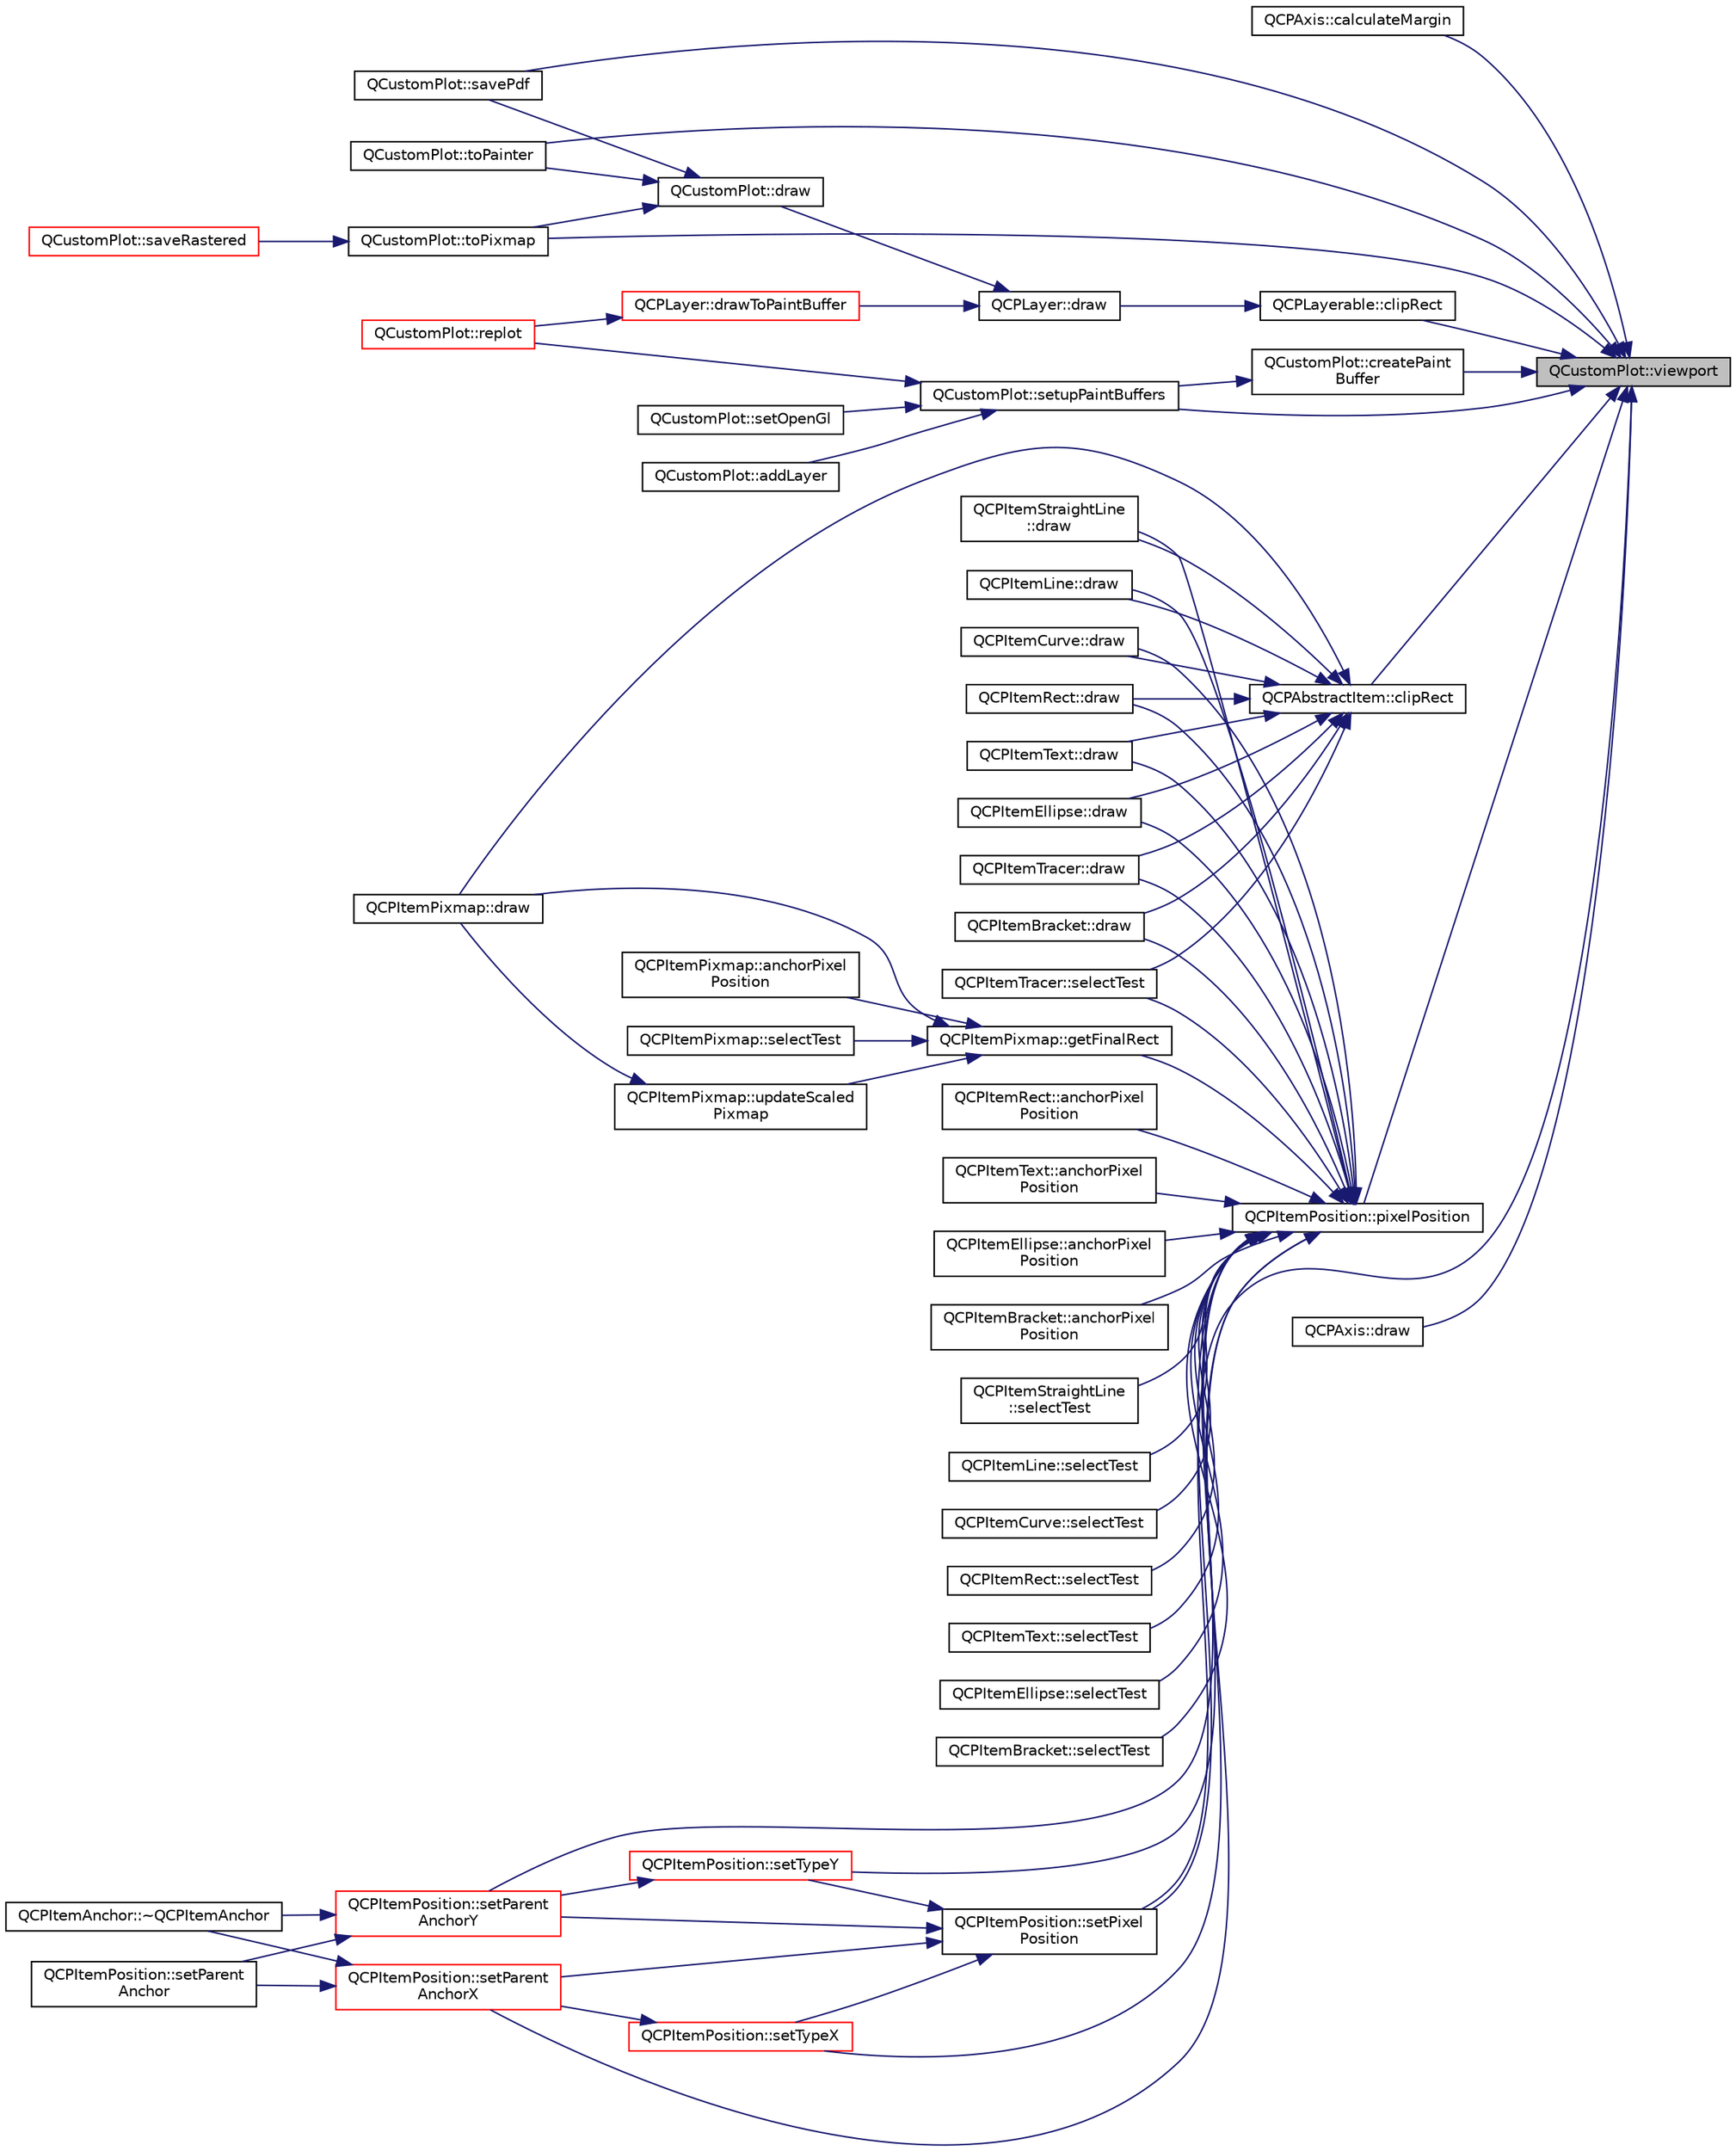 digraph "QCustomPlot::viewport"
{
 // LATEX_PDF_SIZE
  edge [fontname="Helvetica",fontsize="10",labelfontname="Helvetica",labelfontsize="10"];
  node [fontname="Helvetica",fontsize="10",shape=record];
  rankdir="RL";
  Node1 [label="QCustomPlot::viewport",height=0.2,width=0.4,color="black", fillcolor="grey75", style="filled", fontcolor="black",tooltip=" "];
  Node1 -> Node2 [dir="back",color="midnightblue",fontsize="10",style="solid",fontname="Helvetica"];
  Node2 [label="QCPAxis::calculateMargin",height=0.2,width=0.4,color="black", fillcolor="white", style="filled",URL="$classQCPAxis.html#a47bdb0a55de6759489ee47665199aebb",tooltip=" "];
  Node1 -> Node3 [dir="back",color="midnightblue",fontsize="10",style="solid",fontname="Helvetica"];
  Node3 [label="QCPLayerable::clipRect",height=0.2,width=0.4,color="black", fillcolor="white", style="filled",URL="$classQCPLayerable.html#acbcfc9ecc75433747b1978a77b1864b3",tooltip=" "];
  Node3 -> Node4 [dir="back",color="midnightblue",fontsize="10",style="solid",fontname="Helvetica"];
  Node4 [label="QCPLayer::draw",height=0.2,width=0.4,color="black", fillcolor="white", style="filled",URL="$classQCPLayer.html#ab831a99c8d30b15ec4533ca341e8813b",tooltip=" "];
  Node4 -> Node5 [dir="back",color="midnightblue",fontsize="10",style="solid",fontname="Helvetica"];
  Node5 [label="QCustomPlot::draw",height=0.2,width=0.4,color="black", fillcolor="white", style="filled",URL="$classQCustomPlot.html#ad7a7d878bf050f101a43008e7d8fdb52",tooltip=" "];
  Node5 -> Node6 [dir="back",color="midnightblue",fontsize="10",style="solid",fontname="Helvetica"];
  Node6 [label="QCustomPlot::savePdf",height=0.2,width=0.4,color="black", fillcolor="white", style="filled",URL="$classQCustomPlot.html#ad5acd34f6b39c3516887d7e54fec2412",tooltip=" "];
  Node5 -> Node7 [dir="back",color="midnightblue",fontsize="10",style="solid",fontname="Helvetica"];
  Node7 [label="QCustomPlot::toPainter",height=0.2,width=0.4,color="black", fillcolor="white", style="filled",URL="$classQCustomPlot.html#a1be68d5c0f1e086d6374d1340a193fb9",tooltip=" "];
  Node5 -> Node8 [dir="back",color="midnightblue",fontsize="10",style="solid",fontname="Helvetica"];
  Node8 [label="QCustomPlot::toPixmap",height=0.2,width=0.4,color="black", fillcolor="white", style="filled",URL="$classQCustomPlot.html#aabb974d71ce96c137dc04eb6eab844fe",tooltip=" "];
  Node8 -> Node9 [dir="back",color="midnightblue",fontsize="10",style="solid",fontname="Helvetica"];
  Node9 [label="QCustomPlot::saveRastered",height=0.2,width=0.4,color="red", fillcolor="white", style="filled",URL="$classQCustomPlot.html#ad7723ce2edfa270632ef42b03a444352",tooltip=" "];
  Node4 -> Node13 [dir="back",color="midnightblue",fontsize="10",style="solid",fontname="Helvetica"];
  Node13 [label="QCPLayer::drawToPaintBuffer",height=0.2,width=0.4,color="red", fillcolor="white", style="filled",URL="$classQCPLayer.html#a4a8e0a86f31462299e7fc8e8158dd2c6",tooltip=" "];
  Node13 -> Node20 [dir="back",color="midnightblue",fontsize="10",style="solid",fontname="Helvetica"];
  Node20 [label="QCustomPlot::replot",height=0.2,width=0.4,color="red", fillcolor="white", style="filled",URL="$classQCustomPlot.html#aa4bfe7d70dbe67e81d877819b75ab9af",tooltip=" "];
  Node1 -> Node34 [dir="back",color="midnightblue",fontsize="10",style="solid",fontname="Helvetica"];
  Node34 [label="QCPAbstractItem::clipRect",height=0.2,width=0.4,color="black", fillcolor="white", style="filled",URL="$classQCPAbstractItem.html#a6ad60000f29afe11035e1f791dcbd45a",tooltip=" "];
  Node34 -> Node35 [dir="back",color="midnightblue",fontsize="10",style="solid",fontname="Helvetica"];
  Node35 [label="QCPItemStraightLine\l::draw",height=0.2,width=0.4,color="black", fillcolor="white", style="filled",URL="$classQCPItemStraightLine.html#acbc84ad219bf4845152e4e2202fcaa3c",tooltip=" "];
  Node34 -> Node36 [dir="back",color="midnightblue",fontsize="10",style="solid",fontname="Helvetica"];
  Node36 [label="QCPItemLine::draw",height=0.2,width=0.4,color="black", fillcolor="white", style="filled",URL="$classQCPItemLine.html#ae184140b61b2ef5b8edde76304447200",tooltip=" "];
  Node34 -> Node37 [dir="back",color="midnightblue",fontsize="10",style="solid",fontname="Helvetica"];
  Node37 [label="QCPItemCurve::draw",height=0.2,width=0.4,color="black", fillcolor="white", style="filled",URL="$classQCPItemCurve.html#a856ae61de18278847ba5e0e357bf68f2",tooltip=" "];
  Node34 -> Node38 [dir="back",color="midnightblue",fontsize="10",style="solid",fontname="Helvetica"];
  Node38 [label="QCPItemRect::draw",height=0.2,width=0.4,color="black", fillcolor="white", style="filled",URL="$classQCPItemRect.html#a3c492960d0fc038cf1b60578b62b6cdc",tooltip=" "];
  Node34 -> Node39 [dir="back",color="midnightblue",fontsize="10",style="solid",fontname="Helvetica"];
  Node39 [label="QCPItemText::draw",height=0.2,width=0.4,color="black", fillcolor="white", style="filled",URL="$classQCPItemText.html#a8f8f075da83b6547c2b32e1f64cf0554",tooltip=" "];
  Node34 -> Node40 [dir="back",color="midnightblue",fontsize="10",style="solid",fontname="Helvetica"];
  Node40 [label="QCPItemEllipse::draw",height=0.2,width=0.4,color="black", fillcolor="white", style="filled",URL="$classQCPItemEllipse.html#a77eebd67a402fc496082a2e51356928c",tooltip=" "];
  Node34 -> Node41 [dir="back",color="midnightblue",fontsize="10",style="solid",fontname="Helvetica"];
  Node41 [label="QCPItemPixmap::draw",height=0.2,width=0.4,color="black", fillcolor="white", style="filled",URL="$classQCPItemPixmap.html#a9538a7d37fe20a4ff4bb2cb5bbbf2b48",tooltip=" "];
  Node34 -> Node42 [dir="back",color="midnightblue",fontsize="10",style="solid",fontname="Helvetica"];
  Node42 [label="QCPItemTracer::draw",height=0.2,width=0.4,color="black", fillcolor="white", style="filled",URL="$classQCPItemTracer.html#a11f187ffea436434f3b5cfc387811967",tooltip=" "];
  Node34 -> Node43 [dir="back",color="midnightblue",fontsize="10",style="solid",fontname="Helvetica"];
  Node43 [label="QCPItemBracket::draw",height=0.2,width=0.4,color="black", fillcolor="white", style="filled",URL="$classQCPItemBracket.html#a942a3978aea44a2fc7b4383f2bf6d417",tooltip=" "];
  Node34 -> Node44 [dir="back",color="midnightblue",fontsize="10",style="solid",fontname="Helvetica"];
  Node44 [label="QCPItemTracer::selectTest",height=0.2,width=0.4,color="black", fillcolor="white", style="filled",URL="$classQCPItemTracer.html#a01d8814404e3f0910b84029016ef73b2",tooltip=" "];
  Node1 -> Node45 [dir="back",color="midnightblue",fontsize="10",style="solid",fontname="Helvetica"];
  Node45 [label="QCustomPlot::createPaint\lBuffer",height=0.2,width=0.4,color="black", fillcolor="white", style="filled",URL="$classQCustomPlot.html#a943b57596a1adf7f0e75c3b50e407ae6",tooltip=" "];
  Node45 -> Node46 [dir="back",color="midnightblue",fontsize="10",style="solid",fontname="Helvetica"];
  Node46 [label="QCustomPlot::setupPaintBuffers",height=0.2,width=0.4,color="black", fillcolor="white", style="filled",URL="$classQCustomPlot.html#a2685341f7242c3882f4cc5e379308d71",tooltip=" "];
  Node46 -> Node47 [dir="back",color="midnightblue",fontsize="10",style="solid",fontname="Helvetica"];
  Node47 [label="QCustomPlot::addLayer",height=0.2,width=0.4,color="black", fillcolor="white", style="filled",URL="$classQCustomPlot.html#a8f33108881c2e3c2fec50aa321e169af",tooltip=" "];
  Node46 -> Node20 [dir="back",color="midnightblue",fontsize="10",style="solid",fontname="Helvetica"];
  Node46 -> Node48 [dir="back",color="midnightblue",fontsize="10",style="solid",fontname="Helvetica"];
  Node48 [label="QCustomPlot::setOpenGl",height=0.2,width=0.4,color="black", fillcolor="white", style="filled",URL="$classQCustomPlot.html#a7db1adc09016329f3aef7c60da935789",tooltip=" "];
  Node1 -> Node49 [dir="back",color="midnightblue",fontsize="10",style="solid",fontname="Helvetica"];
  Node49 [label="QCPAxis::draw",height=0.2,width=0.4,color="black", fillcolor="white", style="filled",URL="$classQCPAxis.html#ac15ebb4225ca5212d8e5fffae481bc9b",tooltip=" "];
  Node1 -> Node50 [dir="back",color="midnightblue",fontsize="10",style="solid",fontname="Helvetica"];
  Node50 [label="QCPItemPosition::pixelPosition",height=0.2,width=0.4,color="black", fillcolor="white", style="filled",URL="$classQCPItemPosition.html#a8be9a4787635433edecc75164beb748d",tooltip=" "];
  Node50 -> Node51 [dir="back",color="midnightblue",fontsize="10",style="solid",fontname="Helvetica"];
  Node51 [label="QCPItemRect::anchorPixel\lPosition",height=0.2,width=0.4,color="black", fillcolor="white", style="filled",URL="$classQCPItemRect.html#a844027325b33a3b7eef424128ee5109c",tooltip=" "];
  Node50 -> Node52 [dir="back",color="midnightblue",fontsize="10",style="solid",fontname="Helvetica"];
  Node52 [label="QCPItemText::anchorPixel\lPosition",height=0.2,width=0.4,color="black", fillcolor="white", style="filled",URL="$classQCPItemText.html#afcdb1724d88d561f65da95fb54b0acb7",tooltip=" "];
  Node50 -> Node53 [dir="back",color="midnightblue",fontsize="10",style="solid",fontname="Helvetica"];
  Node53 [label="QCPItemEllipse::anchorPixel\lPosition",height=0.2,width=0.4,color="black", fillcolor="white", style="filled",URL="$classQCPItemEllipse.html#a35cd6983c61a16ac33c23f08dd2817cc",tooltip=" "];
  Node50 -> Node54 [dir="back",color="midnightblue",fontsize="10",style="solid",fontname="Helvetica"];
  Node54 [label="QCPItemBracket::anchorPixel\lPosition",height=0.2,width=0.4,color="black", fillcolor="white", style="filled",URL="$classQCPItemBracket.html#a008d87325d26b6616d368cec06027cce",tooltip=" "];
  Node50 -> Node35 [dir="back",color="midnightblue",fontsize="10",style="solid",fontname="Helvetica"];
  Node50 -> Node36 [dir="back",color="midnightblue",fontsize="10",style="solid",fontname="Helvetica"];
  Node50 -> Node37 [dir="back",color="midnightblue",fontsize="10",style="solid",fontname="Helvetica"];
  Node50 -> Node38 [dir="back",color="midnightblue",fontsize="10",style="solid",fontname="Helvetica"];
  Node50 -> Node39 [dir="back",color="midnightblue",fontsize="10",style="solid",fontname="Helvetica"];
  Node50 -> Node40 [dir="back",color="midnightblue",fontsize="10",style="solid",fontname="Helvetica"];
  Node50 -> Node42 [dir="back",color="midnightblue",fontsize="10",style="solid",fontname="Helvetica"];
  Node50 -> Node43 [dir="back",color="midnightblue",fontsize="10",style="solid",fontname="Helvetica"];
  Node50 -> Node55 [dir="back",color="midnightblue",fontsize="10",style="solid",fontname="Helvetica"];
  Node55 [label="QCPItemPixmap::getFinalRect",height=0.2,width=0.4,color="black", fillcolor="white", style="filled",URL="$classQCPItemPixmap.html#a9d8d207987283698dd529941eb103055",tooltip=" "];
  Node55 -> Node56 [dir="back",color="midnightblue",fontsize="10",style="solid",fontname="Helvetica"];
  Node56 [label="QCPItemPixmap::anchorPixel\lPosition",height=0.2,width=0.4,color="black", fillcolor="white", style="filled",URL="$classQCPItemPixmap.html#a5803d8e173bc4d48619fc43701db32e5",tooltip=" "];
  Node55 -> Node41 [dir="back",color="midnightblue",fontsize="10",style="solid",fontname="Helvetica"];
  Node55 -> Node57 [dir="back",color="midnightblue",fontsize="10",style="solid",fontname="Helvetica"];
  Node57 [label="QCPItemPixmap::selectTest",height=0.2,width=0.4,color="black", fillcolor="white", style="filled",URL="$classQCPItemPixmap.html#a35f4da350e37f4d7ac8c837ad160967f",tooltip=" "];
  Node55 -> Node58 [dir="back",color="midnightblue",fontsize="10",style="solid",fontname="Helvetica"];
  Node58 [label="QCPItemPixmap::updateScaled\lPixmap",height=0.2,width=0.4,color="black", fillcolor="white", style="filled",URL="$classQCPItemPixmap.html#a8bced3027b326b290726cd1979c7cfc6",tooltip=" "];
  Node58 -> Node41 [dir="back",color="midnightblue",fontsize="10",style="solid",fontname="Helvetica"];
  Node50 -> Node59 [dir="back",color="midnightblue",fontsize="10",style="solid",fontname="Helvetica"];
  Node59 [label="QCPItemStraightLine\l::selectTest",height=0.2,width=0.4,color="black", fillcolor="white", style="filled",URL="$classQCPItemStraightLine.html#a0b10bec4746760cc99d210ba040cb8f7",tooltip=" "];
  Node50 -> Node60 [dir="back",color="midnightblue",fontsize="10",style="solid",fontname="Helvetica"];
  Node60 [label="QCPItemLine::selectTest",height=0.2,width=0.4,color="black", fillcolor="white", style="filled",URL="$classQCPItemLine.html#aae15b3ca3fdad76e6aed9c4e01fd5e94",tooltip=" "];
  Node50 -> Node61 [dir="back",color="midnightblue",fontsize="10",style="solid",fontname="Helvetica"];
  Node61 [label="QCPItemCurve::selectTest",height=0.2,width=0.4,color="black", fillcolor="white", style="filled",URL="$classQCPItemCurve.html#ae5b09ad4ea7ec2d9f08190c73c39e9b9",tooltip=" "];
  Node50 -> Node62 [dir="back",color="midnightblue",fontsize="10",style="solid",fontname="Helvetica"];
  Node62 [label="QCPItemRect::selectTest",height=0.2,width=0.4,color="black", fillcolor="white", style="filled",URL="$classQCPItemRect.html#a40786d237a1f8f22a90627068940ec08",tooltip=" "];
  Node50 -> Node63 [dir="back",color="midnightblue",fontsize="10",style="solid",fontname="Helvetica"];
  Node63 [label="QCPItemText::selectTest",height=0.2,width=0.4,color="black", fillcolor="white", style="filled",URL="$classQCPItemText.html#a9345ae04cb0e06b77c76381ca45c9717",tooltip=" "];
  Node50 -> Node64 [dir="back",color="midnightblue",fontsize="10",style="solid",fontname="Helvetica"];
  Node64 [label="QCPItemEllipse::selectTest",height=0.2,width=0.4,color="black", fillcolor="white", style="filled",URL="$classQCPItemEllipse.html#a1037a6c39ad70aabcb1b552a8b4eff97",tooltip=" "];
  Node50 -> Node44 [dir="back",color="midnightblue",fontsize="10",style="solid",fontname="Helvetica"];
  Node50 -> Node65 [dir="back",color="midnightblue",fontsize="10",style="solid",fontname="Helvetica"];
  Node65 [label="QCPItemBracket::selectTest",height=0.2,width=0.4,color="black", fillcolor="white", style="filled",URL="$classQCPItemBracket.html#a8c3bc895c9db93e97a291a1199f6f8c6",tooltip=" "];
  Node50 -> Node66 [dir="back",color="midnightblue",fontsize="10",style="solid",fontname="Helvetica"];
  Node66 [label="QCPItemPosition::setParent\lAnchorX",height=0.2,width=0.4,color="red", fillcolor="white", style="filled",URL="$classQCPItemPosition.html#add71461a973927c74e42179480916d9c",tooltip=" "];
  Node66 -> Node67 [dir="back",color="midnightblue",fontsize="10",style="solid",fontname="Helvetica"];
  Node67 [label="QCPItemPosition::setParent\lAnchor",height=0.2,width=0.4,color="black", fillcolor="white", style="filled",URL="$classQCPItemPosition.html#ac094d67a95d2dceafa0d50b9db3a7e51",tooltip=" "];
  Node66 -> Node68 [dir="back",color="midnightblue",fontsize="10",style="solid",fontname="Helvetica"];
  Node68 [label="QCPItemAnchor::~QCPItemAnchor",height=0.2,width=0.4,color="black", fillcolor="white", style="filled",URL="$classQCPItemAnchor.html#a1868559407600688ee4d1a4621e81ceb",tooltip=" "];
  Node50 -> Node70 [dir="back",color="midnightblue",fontsize="10",style="solid",fontname="Helvetica"];
  Node70 [label="QCPItemPosition::setParent\lAnchorY",height=0.2,width=0.4,color="red", fillcolor="white", style="filled",URL="$classQCPItemPosition.html#add5ec1db9d19cec58a3b5c9e0a0c3f9d",tooltip=" "];
  Node70 -> Node67 [dir="back",color="midnightblue",fontsize="10",style="solid",fontname="Helvetica"];
  Node70 -> Node68 [dir="back",color="midnightblue",fontsize="10",style="solid",fontname="Helvetica"];
  Node50 -> Node71 [dir="back",color="midnightblue",fontsize="10",style="solid",fontname="Helvetica"];
  Node71 [label="QCPItemPosition::setPixel\lPosition",height=0.2,width=0.4,color="black", fillcolor="white", style="filled",URL="$classQCPItemPosition.html#a8d4f858f2089973967cf9cb81970ef0a",tooltip=" "];
  Node71 -> Node66 [dir="back",color="midnightblue",fontsize="10",style="solid",fontname="Helvetica"];
  Node71 -> Node70 [dir="back",color="midnightblue",fontsize="10",style="solid",fontname="Helvetica"];
  Node71 -> Node72 [dir="back",color="midnightblue",fontsize="10",style="solid",fontname="Helvetica"];
  Node72 [label="QCPItemPosition::setTypeX",height=0.2,width=0.4,color="red", fillcolor="white", style="filled",URL="$classQCPItemPosition.html#a2113b2351d6d00457fb3559a4e20c3ea",tooltip=" "];
  Node72 -> Node66 [dir="back",color="midnightblue",fontsize="10",style="solid",fontname="Helvetica"];
  Node71 -> Node76 [dir="back",color="midnightblue",fontsize="10",style="solid",fontname="Helvetica"];
  Node76 [label="QCPItemPosition::setTypeY",height=0.2,width=0.4,color="red", fillcolor="white", style="filled",URL="$classQCPItemPosition.html#ac2a454aa5a54c1615c50686601ec4510",tooltip=" "];
  Node76 -> Node70 [dir="back",color="midnightblue",fontsize="10",style="solid",fontname="Helvetica"];
  Node50 -> Node72 [dir="back",color="midnightblue",fontsize="10",style="solid",fontname="Helvetica"];
  Node50 -> Node76 [dir="back",color="midnightblue",fontsize="10",style="solid",fontname="Helvetica"];
  Node1 -> Node6 [dir="back",color="midnightblue",fontsize="10",style="solid",fontname="Helvetica"];
  Node1 -> Node71 [dir="back",color="midnightblue",fontsize="10",style="solid",fontname="Helvetica"];
  Node1 -> Node46 [dir="back",color="midnightblue",fontsize="10",style="solid",fontname="Helvetica"];
  Node1 -> Node7 [dir="back",color="midnightblue",fontsize="10",style="solid",fontname="Helvetica"];
  Node1 -> Node8 [dir="back",color="midnightblue",fontsize="10",style="solid",fontname="Helvetica"];
}

